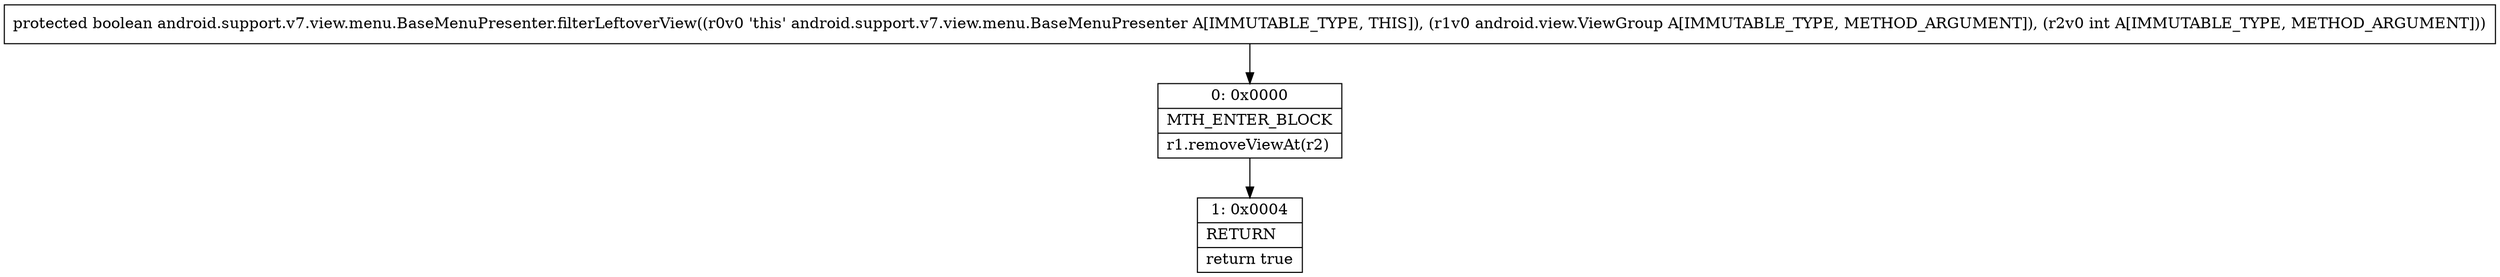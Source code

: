 digraph "CFG forandroid.support.v7.view.menu.BaseMenuPresenter.filterLeftoverView(Landroid\/view\/ViewGroup;I)Z" {
Node_0 [shape=record,label="{0\:\ 0x0000|MTH_ENTER_BLOCK\l|r1.removeViewAt(r2)\l}"];
Node_1 [shape=record,label="{1\:\ 0x0004|RETURN\l|return true\l}"];
MethodNode[shape=record,label="{protected boolean android.support.v7.view.menu.BaseMenuPresenter.filterLeftoverView((r0v0 'this' android.support.v7.view.menu.BaseMenuPresenter A[IMMUTABLE_TYPE, THIS]), (r1v0 android.view.ViewGroup A[IMMUTABLE_TYPE, METHOD_ARGUMENT]), (r2v0 int A[IMMUTABLE_TYPE, METHOD_ARGUMENT])) }"];
MethodNode -> Node_0;
Node_0 -> Node_1;
}

